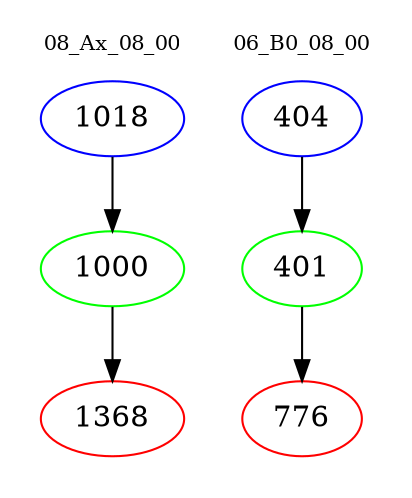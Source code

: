 digraph{
subgraph cluster_0 {
color = white
label = "08_Ax_08_00";
fontsize=10;
T0_1018 [label="1018", color="blue"]
T0_1018 -> T0_1000 [color="black"]
T0_1000 [label="1000", color="green"]
T0_1000 -> T0_1368 [color="black"]
T0_1368 [label="1368", color="red"]
}
subgraph cluster_1 {
color = white
label = "06_B0_08_00";
fontsize=10;
T1_404 [label="404", color="blue"]
T1_404 -> T1_401 [color="black"]
T1_401 [label="401", color="green"]
T1_401 -> T1_776 [color="black"]
T1_776 [label="776", color="red"]
}
}

